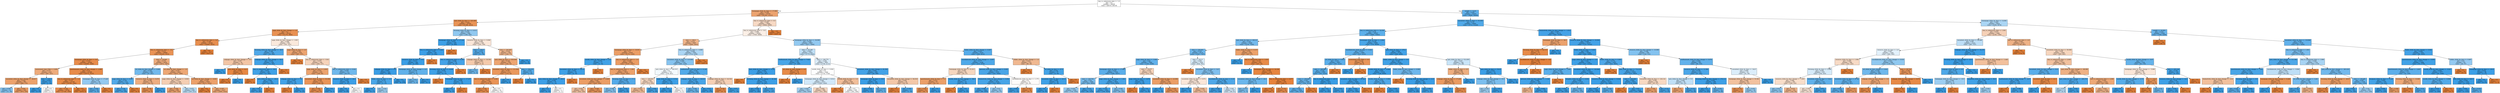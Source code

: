digraph Tree {
node [shape=box, style="filled", color="black"] ;
0 [label="due_vs_submission_date <= 1.0\ngini = 0.5\nsamples = 96638\nvalue = [48319, 48319]", fillcolor="#e5813900"] ;
1 [label="homepage_clicks_by_days <= 17.999\ngini = 0.339\nsamples = 52763\nvalue = [41350, 11413]", fillcolor="#e58139b9"] ;
0 -> 1 [labeldistance=2.5, labelangle=45, headlabel="True"] ;
2 [label="quiz_clicks_by_days <= 223.485\ngini = 0.216\nsamples = 35782\nvalue = [31368, 4414]", fillcolor="#e58139db"] ;
1 -> 2 ;
3 [label="page_clicks_by_days_change <= 1.0\ngini = 0.2\nsamples = 35134\nvalue = [31170, 3964]", fillcolor="#e58139df"] ;
2 -> 3 ;
4 [label="due_vs_submission_date <= 0.0\ngini = 0.185\nsamples = 34182\nvalue = [30649, 3533]", fillcolor="#e58139e2"] ;
3 -> 4 ;
5 [label="due_vs_submission_date <= -0.0\ngini = 0.214\nsamples = 28965\nvalue = [25432, 3533]", fillcolor="#e58139dc"] ;
4 -> 5 ;
6 [label="homepage_clicks_by_days <= 0.0\ngini = 0.152\nsamples = 22306\nvalue = [20460, 1846]", fillcolor="#e58139e8"] ;
5 -> 6 ;
7 [label="assessment_type_CMA <= 0.985\ngini = 0.377\nsamples = 918\nvalue = [687, 231]", fillcolor="#e58139a9"] ;
6 -> 7 ;
8 [label="oucontent_clicks_by_days_change <= -58.817\ngini = 0.324\nsamples = 861\nvalue = [686, 175]", fillcolor="#e58139be"] ;
7 -> 8 ;
9 [label="gini = 0.393\nsamples = 41\nvalue = [11, 30]", fillcolor="#399de5a1"] ;
8 -> 9 ;
10 [label="gini = 0.291\nsamples = 820\nvalue = [675, 145]", fillcolor="#e58139c8"] ;
8 -> 10 ;
11 [label="date <= 238.5\ngini = 0.034\nsamples = 57\nvalue = [1, 56]", fillcolor="#399de5fa"] ;
7 -> 11 ;
12 [label="gini = 0.0\nsamples = 55\nvalue = [0, 55]", fillcolor="#399de5ff"] ;
11 -> 12 ;
13 [label="gini = 0.5\nsamples = 2\nvalue = [1, 1]", fillcolor="#e5813900"] ;
11 -> 13 ;
14 [label="questionnaire_clicks_by_days_change <= 2.985\ngini = 0.14\nsamples = 21388\nvalue = [19773, 1615]", fillcolor="#e58139ea"] ;
6 -> 14 ;
15 [label="due_vs_submission_date <= -1.0\ngini = 0.137\nsamples = 21340\nvalue = [19758, 1582]", fillcolor="#e58139eb"] ;
14 -> 15 ;
16 [label="gini = 0.154\nsamples = 18764\nvalue = [17182, 1582]", fillcolor="#e58139e8"] ;
15 -> 16 ;
17 [label="gini = 0.0\nsamples = 2576\nvalue = [2576, 0]", fillcolor="#e58139ff"] ;
15 -> 17 ;
18 [label="homepage_clicks_by_days <= 17.229\ngini = 0.43\nsamples = 48\nvalue = [15, 33]", fillcolor="#399de58b"] ;
14 -> 18 ;
19 [label="gini = 0.229\nsamples = 38\nvalue = [5, 33]", fillcolor="#399de5d8"] ;
18 -> 19 ;
20 [label="gini = 0.0\nsamples = 10\nvalue = [10, 0]", fillcolor="#e58139ff"] ;
18 -> 20 ;
21 [label="date <= 24.945\ngini = 0.378\nsamples = 6659\nvalue = [4972, 1687]", fillcolor="#e58139a8"] ;
5 -> 21 ;
22 [label="url_clicks_by_days_change <= 3.008\ngini = 0.344\nsamples = 258\nvalue = [57, 201]", fillcolor="#399de5b7"] ;
21 -> 22 ;
23 [label="page_clicks_by_days <= 0.007\ngini = 0.193\nsamples = 212\nvalue = [23, 189]", fillcolor="#399de5e0"] ;
22 -> 23 ;
24 [label="gini = 0.136\nsamples = 204\nvalue = [15, 189]", fillcolor="#399de5eb"] ;
23 -> 24 ;
25 [label="gini = 0.0\nsamples = 8\nvalue = [8, 0]", fillcolor="#e58139ff"] ;
23 -> 25 ;
26 [label="resource_clicks_by_days <= 6.474\ngini = 0.386\nsamples = 46\nvalue = [34, 12]", fillcolor="#e58139a5"] ;
22 -> 26 ;
27 [label="gini = 0.188\nsamples = 38\nvalue = [34, 4]", fillcolor="#e58139e1"] ;
26 -> 27 ;
28 [label="gini = 0.0\nsamples = 8\nvalue = [0, 8]", fillcolor="#399de5ff"] ;
26 -> 28 ;
29 [label="url_clicks_by_days_change <= -1.0\ngini = 0.357\nsamples = 6401\nvalue = [4915, 1486]", fillcolor="#e58139b2"] ;
21 -> 29 ;
30 [label="page_clicks_by_days_change <= -0.003\ngini = 0.471\nsamples = 1198\nvalue = [744, 454]", fillcolor="#e5813963"] ;
29 -> 30 ;
31 [label="gini = 0.329\nsamples = 690\nvalue = [547, 143]", fillcolor="#e58139bc"] ;
30 -> 31 ;
32 [label="gini = 0.475\nsamples = 508\nvalue = [197, 311]", fillcolor="#399de55d"] ;
30 -> 32 ;
33 [label="url_clicks_by_days_change <= -0.001\ngini = 0.318\nsamples = 5203\nvalue = [4171, 1032]", fillcolor="#e58139c0"] ;
29 -> 33 ;
34 [label="gini = 0.0\nsamples = 766\nvalue = [766, 0]", fillcolor="#e58139ff"] ;
33 -> 34 ;
35 [label="gini = 0.357\nsamples = 4437\nvalue = [3405, 1032]", fillcolor="#e58139b2"] ;
33 -> 35 ;
36 [label="gini = 0.0\nsamples = 5217\nvalue = [5217, 0]", fillcolor="#e58139ff"] ;
4 -> 36 ;
37 [label="page_clicks_by_days_change <= 1.003\ngini = 0.496\nsamples = 952\nvalue = [521, 431]", fillcolor="#e581392c"] ;
3 -> 37 ;
38 [label="forumng_clicks_by_days_change <= -38.5\ngini = 0.186\nsamples = 328\nvalue = [34, 294]", fillcolor="#399de5e2"] ;
37 -> 38 ;
39 [label="subpage_clicks_by_days_change <= -5.0\ngini = 0.457\nsamples = 34\nvalue = [22, 12]", fillcolor="#e5813974"] ;
38 -> 39 ;
40 [label="gini = 0.0\nsamples = 11\nvalue = [0, 11]", fillcolor="#399de5ff"] ;
39 -> 40 ;
41 [label="quiz_clicks_by_days <= 41.5\ngini = 0.083\nsamples = 23\nvalue = [22, 1]", fillcolor="#e58139f3"] ;
39 -> 41 ;
42 [label="gini = 0.0\nsamples = 22\nvalue = [22, 0]", fillcolor="#e58139ff"] ;
41 -> 42 ;
43 [label="gini = 0.0\nsamples = 1\nvalue = [0, 1]", fillcolor="#399de5ff"] ;
41 -> 43 ;
44 [label="subpage_clicks_by_days_change <= 50.0\ngini = 0.078\nsamples = 294\nvalue = [12, 282]", fillcolor="#399de5f4"] ;
38 -> 44 ;
45 [label="due_vs_submission_date <= -35.5\ngini = 0.072\nsamples = 293\nvalue = [11, 282]", fillcolor="#399de5f5"] ;
44 -> 45 ;
46 [label="gini = 0.0\nsamples = 1\nvalue = [1, 0]", fillcolor="#e58139ff"] ;
45 -> 46 ;
47 [label="quiz_clicks_by_days <= 150.0\ngini = 0.066\nsamples = 292\nvalue = [10, 282]", fillcolor="#399de5f6"] ;
45 -> 47 ;
48 [label="gini = 0.06\nsamples = 291\nvalue = [9, 282]", fillcolor="#399de5f7"] ;
47 -> 48 ;
49 [label="gini = 0.0\nsamples = 1\nvalue = [1, 0]", fillcolor="#e58139ff"] ;
47 -> 49 ;
50 [label="gini = 0.0\nsamples = 1\nvalue = [1, 0]", fillcolor="#e58139ff"] ;
44 -> 50 ;
51 [label="page_clicks_by_days <= 2.0\ngini = 0.343\nsamples = 624\nvalue = [487, 137]", fillcolor="#e58139b7"] ;
37 -> 51 ;
52 [label="gini = 0.0\nsamples = 278\nvalue = [278, 0]", fillcolor="#e58139ff"] ;
51 -> 52 ;
53 [label="due_vs_submission_date <= -0.04\ngini = 0.478\nsamples = 346\nvalue = [209, 137]", fillcolor="#e5813958"] ;
51 -> 53 ;
54 [label="page_clicks_by_days <= 2.003\ngini = 0.335\nsamples = 235\nvalue = [185, 50]", fillcolor="#e58139ba"] ;
53 -> 54 ;
55 [label="subpage_clicks_by_days <= 3.5\ngini = 0.083\nsamples = 23\nvalue = [1, 22]", fillcolor="#399de5f3"] ;
54 -> 55 ;
56 [label="gini = 0.0\nsamples = 1\nvalue = [1, 0]", fillcolor="#e58139ff"] ;
55 -> 56 ;
57 [label="gini = 0.0\nsamples = 22\nvalue = [0, 22]", fillcolor="#399de5ff"] ;
55 -> 57 ;
58 [label="oucontent_clicks_by_days <= 91.058\ngini = 0.229\nsamples = 212\nvalue = [184, 28]", fillcolor="#e58139d8"] ;
54 -> 58 ;
59 [label="gini = 0.184\nsamples = 205\nvalue = [184, 21]", fillcolor="#e58139e2"] ;
58 -> 59 ;
60 [label="gini = 0.0\nsamples = 7\nvalue = [0, 7]", fillcolor="#399de5ff"] ;
58 -> 60 ;
61 [label="due_vs_submission_date <= 0.041\ngini = 0.339\nsamples = 111\nvalue = [24, 87]", fillcolor="#399de5b9"] ;
53 -> 61 ;
62 [label="resource_clicks_by_days <= 20.0\ngini = 0.022\nsamples = 88\nvalue = [1, 87]", fillcolor="#399de5fc"] ;
61 -> 62 ;
63 [label="gini = 0.0\nsamples = 86\nvalue = [0, 86]", fillcolor="#399de5ff"] ;
62 -> 63 ;
64 [label="gini = 0.5\nsamples = 2\nvalue = [1, 1]", fillcolor="#e5813900"] ;
62 -> 64 ;
65 [label="gini = 0.0\nsamples = 23\nvalue = [23, 0]", fillcolor="#e58139ff"] ;
61 -> 65 ;
66 [label="forumng_clicks_by_days <= 0.013\ngini = 0.424\nsamples = 648\nvalue = [198, 450]", fillcolor="#399de58f"] ;
2 -> 66 ;
67 [label="homepage_clicks_by_days <= 17.124\ngini = 0.033\nsamples = 299\nvalue = [5, 294]", fillcolor="#399de5fb"] ;
66 -> 67 ;
68 [label="due_vs_submission_date <= 0.441\ngini = 0.02\nsamples = 297\nvalue = [3, 294]", fillcolor="#399de5fc"] ;
67 -> 68 ;
69 [label="resource_clicks_by_days <= 8.5\ngini = 0.013\nsamples = 296\nvalue = [2, 294]", fillcolor="#399de5fd"] ;
68 -> 69 ;
70 [label="subpage_clicks_by_days <= 9.5\ngini = 0.007\nsamples = 290\nvalue = [1, 289]", fillcolor="#399de5fe"] ;
69 -> 70 ;
71 [label="folder_clicks_by_days <= 0.5\ngini = 0.133\nsamples = 14\nvalue = [1, 13]", fillcolor="#399de5eb"] ;
70 -> 71 ;
72 [label="gini = 0.0\nsamples = 11\nvalue = [0, 11]", fillcolor="#399de5ff"] ;
71 -> 72 ;
73 [label="gini = 0.444\nsamples = 3\nvalue = [1, 2]", fillcolor="#399de57f"] ;
71 -> 73 ;
74 [label="gini = 0.0\nsamples = 276\nvalue = [0, 276]", fillcolor="#399de5ff"] ;
70 -> 74 ;
75 [label="homepage_clicks_by_days_change <= 4.5\ngini = 0.278\nsamples = 6\nvalue = [1, 5]", fillcolor="#399de5cc"] ;
69 -> 75 ;
76 [label="gini = 0.32\nsamples = 5\nvalue = [1, 4]", fillcolor="#399de5bf"] ;
75 -> 76 ;
77 [label="gini = 0.0\nsamples = 1\nvalue = [0, 1]", fillcolor="#399de5ff"] ;
75 -> 77 ;
78 [label="gini = 0.0\nsamples = 1\nvalue = [1, 0]", fillcolor="#e58139ff"] ;
68 -> 78 ;
79 [label="gini = 0.0\nsamples = 2\nvalue = [2, 0]", fillcolor="#e58139ff"] ;
67 -> 79 ;
80 [label="resource_clicks_by_days <= 0.006\ngini = 0.494\nsamples = 349\nvalue = [193, 156]", fillcolor="#e5813931"] ;
66 -> 80 ;
81 [label="date <= 238.5\ngini = 0.215\nsamples = 90\nvalue = [11, 79]", fillcolor="#399de5db"] ;
80 -> 81 ;
82 [label="due_vs_submission_date <= 0.363\ngini = 0.096\nsamples = 79\nvalue = [4, 75]", fillcolor="#399de5f1"] ;
81 -> 82 ;
83 [label="forumng_clicks_by_days <= 0.638\ngini = 0.051\nsamples = 77\nvalue = [2, 75]", fillcolor="#399de5f8"] ;
82 -> 83 ;
84 [label="gini = 0.0\nsamples = 1\nvalue = [1, 0]", fillcolor="#e58139ff"] ;
83 -> 84 ;
85 [label="homepage_clicks_by_days <= 17.337\ngini = 0.026\nsamples = 76\nvalue = [1, 75]", fillcolor="#399de5fc"] ;
83 -> 85 ;
86 [label="gini = 0.0\nsamples = 75\nvalue = [0, 75]", fillcolor="#399de5ff"] ;
85 -> 86 ;
87 [label="gini = 0.0\nsamples = 1\nvalue = [1, 0]", fillcolor="#e58139ff"] ;
85 -> 87 ;
88 [label="gini = 0.0\nsamples = 2\nvalue = [2, 0]", fillcolor="#e58139ff"] ;
82 -> 88 ;
89 [label="subpage_clicks_by_days <= 18.354\ngini = 0.463\nsamples = 11\nvalue = [7, 4]", fillcolor="#e581396d"] ;
81 -> 89 ;
90 [label="gini = 0.32\nsamples = 5\nvalue = [1, 4]", fillcolor="#399de5bf"] ;
89 -> 90 ;
91 [label="gini = 0.0\nsamples = 6\nvalue = [6, 0]", fillcolor="#e58139ff"] ;
89 -> 91 ;
92 [label="date <= 240.993\ngini = 0.418\nsamples = 259\nvalue = [182, 77]", fillcolor="#e5813993"] ;
80 -> 92 ;
93 [label="quiz_clicks_by_days <= 533.638\ngini = 0.346\nsamples = 234\nvalue = [182, 52]", fillcolor="#e58139b6"] ;
92 -> 93 ;
94 [label="oucontent_clicks_by_days <= 111.938\ngini = 0.257\nsamples = 211\nvalue = [179, 32]", fillcolor="#e58139d1"] ;
93 -> 94 ;
95 [label="due_vs_submission_date <= -0.001\ngini = 0.221\nsamples = 205\nvalue = [179, 26]", fillcolor="#e58139da"] ;
94 -> 95 ;
96 [label="gini = 0.143\nsamples = 181\nvalue = [167, 14]", fillcolor="#e58139ea"] ;
95 -> 96 ;
97 [label="gini = 0.5\nsamples = 24\nvalue = [12, 12]", fillcolor="#e5813900"] ;
95 -> 97 ;
98 [label="gini = 0.0\nsamples = 6\nvalue = [0, 6]", fillcolor="#399de5ff"] ;
94 -> 98 ;
99 [label="date <= 194.279\ngini = 0.227\nsamples = 23\nvalue = [3, 20]", fillcolor="#399de5d9"] ;
93 -> 99 ;
100 [label="gini = 0.0\nsamples = 3\nvalue = [3, 0]", fillcolor="#e58139ff"] ;
99 -> 100 ;
101 [label="gini = 0.0\nsamples = 20\nvalue = [0, 20]", fillcolor="#399de5ff"] ;
99 -> 101 ;
102 [label="gini = 0.0\nsamples = 25\nvalue = [0, 25]", fillcolor="#399de5ff"] ;
92 -> 102 ;
103 [label="due_vs_submission_date <= 0.0\ngini = 0.485\nsamples = 16981\nvalue = [9982, 6999]", fillcolor="#e581394c"] ;
1 -> 103 ;
104 [label="due_vs_submission_date <= -0.0\ngini = 0.498\nsamples = 14954\nvalue = [7955, 6999]", fillcolor="#e581391f"] ;
103 -> 104 ;
105 [label="date <= 199.0\ngini = 0.412\nsamples = 8287\nvalue = [5884, 2403]", fillcolor="#e5813997"] ;
104 -> 105 ;
106 [label="homepage_clicks_by_days <= 18.001\ngini = 0.3\nsamples = 6335\nvalue = [5170, 1165]", fillcolor="#e58139c6"] ;
105 -> 106 ;
107 [label="ouwiki_clicks_by_days_change <= 4.5\ngini = 0.075\nsamples = 77\nvalue = [3, 74]", fillcolor="#399de5f5"] ;
106 -> 107 ;
108 [label="oucontent_clicks_by_days <= 221.5\ngini = 0.051\nsamples = 76\nvalue = [2, 74]", fillcolor="#399de5f8"] ;
107 -> 108 ;
109 [label="quiz_clicks_by_days_change <= 183.0\ngini = 0.026\nsamples = 75\nvalue = [1, 74]", fillcolor="#399de5fc"] ;
108 -> 109 ;
110 [label="gini = 0.0\nsamples = 73\nvalue = [0, 73]", fillcolor="#399de5ff"] ;
109 -> 110 ;
111 [label="gini = 0.5\nsamples = 2\nvalue = [1, 1]", fillcolor="#e5813900"] ;
109 -> 111 ;
112 [label="gini = 0.0\nsamples = 1\nvalue = [1, 0]", fillcolor="#e58139ff"] ;
108 -> 112 ;
113 [label="gini = 0.0\nsamples = 1\nvalue = [1, 0]", fillcolor="#e58139ff"] ;
107 -> 113 ;
114 [label="due_vs_submission_date <= -1.0\ngini = 0.288\nsamples = 6258\nvalue = [5167, 1091]", fillcolor="#e58139c9"] ;
106 -> 114 ;
115 [label="due_vs_submission_date <= -1.001\ngini = 0.322\nsamples = 5416\nvalue = [4325, 1091]", fillcolor="#e58139bf"] ;
114 -> 115 ;
116 [label="oucontent_clicks_by_days_change <= -8.965\ngini = 0.297\nsamples = 5261\nvalue = [4307, 954]", fillcolor="#e58139c7"] ;
115 -> 116 ;
117 [label="gini = 0.452\nsamples = 950\nvalue = [622, 328]", fillcolor="#e5813979"] ;
116 -> 117 ;
118 [label="gini = 0.248\nsamples = 4311\nvalue = [3685, 626]", fillcolor="#e58139d4"] ;
116 -> 118 ;
119 [label="forumng_clicks_by_days <= 17.5\ngini = 0.205\nsamples = 155\nvalue = [18, 137]", fillcolor="#399de5dd"] ;
115 -> 119 ;
120 [label="gini = 0.395\nsamples = 59\nvalue = [16, 43]", fillcolor="#399de5a0"] ;
119 -> 120 ;
121 [label="gini = 0.041\nsamples = 96\nvalue = [2, 94]", fillcolor="#399de5fa"] ;
119 -> 121 ;
122 [label="gini = 0.0\nsamples = 842\nvalue = [842, 0]", fillcolor="#e58139ff"] ;
114 -> 122 ;
123 [label="due_vs_submission_date <= -0.999\ngini = 0.464\nsamples = 1952\nvalue = [714, 1238]", fillcolor="#399de56c"] ;
105 -> 123 ;
124 [label="oucontent_clicks_by_days <= 115.908\ngini = 0.405\nsamples = 1723\nvalue = [485, 1238]", fillcolor="#399de59b"] ;
123 -> 124 ;
125 [label="quiz_clicks_by_days <= 562.933\ngini = 0.5\nsamples = 779\nvalue = [378, 401]", fillcolor="#399de50f"] ;
124 -> 125 ;
126 [label="date <= 240.934\ngini = 0.483\nsamples = 634\nvalue = [375, 259]", fillcolor="#e581394f"] ;
125 -> 126 ;
127 [label="gini = 0.432\nsamples = 542\nvalue = [371, 171]", fillcolor="#e5813989"] ;
126 -> 127 ;
128 [label="gini = 0.083\nsamples = 92\nvalue = [4, 88]", fillcolor="#399de5f3"] ;
126 -> 128 ;
129 [label="page_clicks_by_days <= 5.721\ngini = 0.041\nsamples = 145\nvalue = [3, 142]", fillcolor="#399de5fa"] ;
125 -> 129 ;
130 [label="gini = 0.0\nsamples = 139\nvalue = [0, 139]", fillcolor="#399de5ff"] ;
129 -> 130 ;
131 [label="gini = 0.5\nsamples = 6\nvalue = [3, 3]", fillcolor="#e5813900"] ;
129 -> 131 ;
132 [label="ouelluminate_clicks_by_days <= 0.126\ngini = 0.201\nsamples = 944\nvalue = [107, 837]", fillcolor="#399de5de"] ;
124 -> 132 ;
133 [label="subpage_clicks_by_days <= 36.815\ngini = 0.127\nsamples = 866\nvalue = [59, 807]", fillcolor="#399de5ec"] ;
132 -> 133 ;
134 [label="gini = 0.309\nsamples = 283\nvalue = [54, 229]", fillcolor="#399de5c3"] ;
133 -> 134 ;
135 [label="gini = 0.017\nsamples = 583\nvalue = [5, 578]", fillcolor="#399de5fd"] ;
133 -> 135 ;
136 [label="subpage_clicks_by_days <= 42.334\ngini = 0.473\nsamples = 78\nvalue = [48, 30]", fillcolor="#e5813960"] ;
132 -> 136 ;
137 [label="gini = 0.145\nsamples = 51\nvalue = [47, 4]", fillcolor="#e58139e9"] ;
136 -> 137 ;
138 [label="gini = 0.071\nsamples = 27\nvalue = [1, 26]", fillcolor="#399de5f5"] ;
136 -> 138 ;
139 [label="gini = 0.0\nsamples = 229\nvalue = [229, 0]", fillcolor="#e58139ff"] ;
123 -> 139 ;
140 [label="homepage_clicks_by_days <= 36.999\ngini = 0.428\nsamples = 6667\nvalue = [2071, 4596]", fillcolor="#399de58c"] ;
104 -> 140 ;
141 [label="date <= 24.189\ngini = 0.483\nsamples = 4357\nvalue = [1775, 2582]", fillcolor="#399de550"] ;
140 -> 141 ;
142 [label="ouelluminate_clicks_by_days_change <= 7.023\ngini = 0.136\nsamples = 506\nvalue = [37, 469]", fillcolor="#399de5eb"] ;
141 -> 142 ;
143 [label="quiz_clicks_by_days_change <= -0.24\ngini = 0.045\nsamples = 478\nvalue = [11, 467]", fillcolor="#399de5f9"] ;
142 -> 143 ;
144 [label="gini = 0.0\nsamples = 2\nvalue = [2, 0]", fillcolor="#e58139ff"] ;
143 -> 144 ;
145 [label="forumng_clicks_by_days_change <= 45.384\ngini = 0.037\nsamples = 476\nvalue = [9, 467]", fillcolor="#399de5fa"] ;
143 -> 145 ;
146 [label="gini = 0.006\nsamples = 361\nvalue = [1, 360]", fillcolor="#399de5fe"] ;
145 -> 146 ;
147 [label="gini = 0.129\nsamples = 115\nvalue = [8, 107]", fillcolor="#399de5ec"] ;
145 -> 147 ;
148 [label="url_clicks_by_days_change <= 4.5\ngini = 0.133\nsamples = 28\nvalue = [26, 2]", fillcolor="#e58139eb"] ;
142 -> 148 ;
149 [label="gini = 0.0\nsamples = 26\nvalue = [26, 0]", fillcolor="#e58139ff"] ;
148 -> 149 ;
150 [label="gini = 0.0\nsamples = 2\nvalue = [0, 2]", fillcolor="#399de5ff"] ;
148 -> 150 ;
151 [label="date <= 198.775\ngini = 0.495\nsamples = 3851\nvalue = [1738, 2113]", fillcolor="#399de52d"] ;
141 -> 151 ;
152 [label="ouwiki_clicks_by_days <= 0.004\ngini = 0.5\nsamples = 3442\nvalue = [1718, 1724]", fillcolor="#399de501"] ;
151 -> 152 ;
153 [label="homepage_clicks_by_days_change <= 8.012\ngini = 0.492\nsamples = 2513\nvalue = [1093, 1420]", fillcolor="#399de53b"] ;
152 -> 153 ;
154 [label="gini = 0.454\nsamples = 1617\nvalue = [562, 1055]", fillcolor="#399de577"] ;
153 -> 154 ;
155 [label="gini = 0.483\nsamples = 896\nvalue = [531, 365]", fillcolor="#e5813950"] ;
153 -> 155 ;
156 [label="ouwiki_clicks_by_days <= 1.0\ngini = 0.44\nsamples = 929\nvalue = [625, 304]", fillcolor="#e5813983"] ;
152 -> 156 ;
157 [label="gini = 0.0\nsamples = 324\nvalue = [324, 0]", fillcolor="#e58139ff"] ;
156 -> 157 ;
158 [label="gini = 0.5\nsamples = 605\nvalue = [301, 304]", fillcolor="#399de503"] ;
156 -> 158 ;
159 [label="oucontent_clicks_by_days_change <= 91.593\ngini = 0.093\nsamples = 409\nvalue = [20, 389]", fillcolor="#399de5f2"] ;
151 -> 159 ;
160 [label="homepage_clicks_by_days <= 35.5\ngini = 0.01\nsamples = 381\nvalue = [2, 379]", fillcolor="#399de5fe"] ;
159 -> 160 ;
161 [label="gini = 0.005\nsamples = 375\nvalue = [1, 374]", fillcolor="#399de5fe"] ;
160 -> 161 ;
162 [label="gini = 0.278\nsamples = 6\nvalue = [1, 5]", fillcolor="#399de5cc"] ;
160 -> 162 ;
163 [label="oucontent_clicks_by_days_change <= 94.918\ngini = 0.459\nsamples = 28\nvalue = [18, 10]", fillcolor="#e5813971"] ;
159 -> 163 ;
164 [label="gini = 0.0\nsamples = 17\nvalue = [17, 0]", fillcolor="#e58139ff"] ;
163 -> 164 ;
165 [label="gini = 0.165\nsamples = 11\nvalue = [1, 10]", fillcolor="#399de5e6"] ;
163 -> 165 ;
166 [label="folder_clicks_by_days_change <= 0.007\ngini = 0.223\nsamples = 2310\nvalue = [296, 2014]", fillcolor="#399de5da"] ;
140 -> 166 ;
167 [label="oucollaborate_clicks_by_days_change <= -3.007\ngini = 0.177\nsamples = 2195\nvalue = [216, 1979]", fillcolor="#399de5e3"] ;
166 -> 167 ;
168 [label="homepage_clicks_by_days <= 51.613\ngini = 0.481\nsamples = 92\nvalue = [55, 37]", fillcolor="#e5813953"] ;
167 -> 168 ;
169 [label="questionnaire_clicks_by_days <= 1.5\ngini = 0.313\nsamples = 67\nvalue = [54, 13]", fillcolor="#e58139c2"] ;
168 -> 169 ;
170 [label="gini = 0.203\nsamples = 61\nvalue = [54, 7]", fillcolor="#e58139de"] ;
169 -> 170 ;
171 [label="gini = 0.0\nsamples = 6\nvalue = [0, 6]", fillcolor="#399de5ff"] ;
169 -> 171 ;
172 [label="ouwiki_clicks_by_days_change <= -99.5\ngini = 0.077\nsamples = 25\nvalue = [1, 24]", fillcolor="#399de5f4"] ;
168 -> 172 ;
173 [label="gini = 0.0\nsamples = 1\nvalue = [1, 0]", fillcolor="#e58139ff"] ;
172 -> 173 ;
174 [label="gini = 0.0\nsamples = 24\nvalue = [0, 24]", fillcolor="#399de5ff"] ;
172 -> 174 ;
175 [label="glossary_clicks_by_days_change <= 0.003\ngini = 0.141\nsamples = 2103\nvalue = [161, 1942]", fillcolor="#399de5ea"] ;
167 -> 175 ;
176 [label="htmlactivity_clicks_by_days_change <= 0.052\ngini = 0.115\nsamples = 2032\nvalue = [125, 1907]", fillcolor="#399de5ee"] ;
175 -> 176 ;
177 [label="gini = 0.096\nsamples = 1949\nvalue = [99, 1850]", fillcolor="#399de5f1"] ;
176 -> 177 ;
178 [label="gini = 0.43\nsamples = 83\nvalue = [26, 57]", fillcolor="#399de58b"] ;
176 -> 178 ;
179 [label="oucollaborate_clicks_by_days <= 1.175\ngini = 0.5\nsamples = 71\nvalue = [36, 35]", fillcolor="#e5813907"] ;
175 -> 179 ;
180 [label="gini = 0.059\nsamples = 33\nvalue = [1, 32]", fillcolor="#399de5f7"] ;
179 -> 180 ;
181 [label="gini = 0.145\nsamples = 38\nvalue = [35, 3]", fillcolor="#e58139e9"] ;
179 -> 181 ;
182 [label="folder_clicks_by_days_change <= 1.0\ngini = 0.423\nsamples = 115\nvalue = [80, 35]", fillcolor="#e581398f"] ;
166 -> 182 ;
183 [label="gini = 0.0\nsamples = 78\nvalue = [78, 0]", fillcolor="#e58139ff"] ;
182 -> 183 ;
184 [label="url_clicks_by_days <= 27.5\ngini = 0.102\nsamples = 37\nvalue = [2, 35]", fillcolor="#399de5f0"] ;
182 -> 184 ;
185 [label="oucontent_clicks_by_days <= 413.5\ngini = 0.054\nsamples = 36\nvalue = [1, 35]", fillcolor="#399de5f8"] ;
184 -> 185 ;
186 [label="gini = 0.0\nsamples = 35\nvalue = [0, 35]", fillcolor="#399de5ff"] ;
185 -> 186 ;
187 [label="gini = 0.0\nsamples = 1\nvalue = [1, 0]", fillcolor="#e58139ff"] ;
185 -> 187 ;
188 [label="gini = 0.0\nsamples = 1\nvalue = [1, 0]", fillcolor="#e58139ff"] ;
184 -> 188 ;
189 [label="gini = 0.0\nsamples = 2027\nvalue = [2027, 0]", fillcolor="#e58139ff"] ;
103 -> 189 ;
190 [label="weight <= 12.51\ngini = 0.267\nsamples = 43875\nvalue = [6969, 36906]", fillcolor="#399de5cf"] ;
0 -> 190 [labeldistance=2.5, labelangle=-45, headlabel="False"] ;
191 [label="oucontent_clicks_by_days <= 91.955\ngini = 0.19\nsamples = 34941\nvalue = [3713, 31228]", fillcolor="#399de5e1"] ;
190 -> 191 ;
192 [label="due_vs_submission_date <= 32.936\ngini = 0.26\nsamples = 18767\nvalue = [2885, 15882]", fillcolor="#399de5d1"] ;
191 -> 192 ;
193 [label="quiz_clicks_by_days <= 693.01\ngini = 0.353\nsamples = 9398\nvalue = [2154, 7244]", fillcolor="#399de5b3"] ;
192 -> 193 ;
194 [label="date <= 236.003\ngini = 0.333\nsamples = 9114\nvalue = [1927, 7187]", fillcolor="#399de5bb"] ;
193 -> 194 ;
195 [label="page_clicks_by_days <= 3.006\ngini = 0.28\nsamples = 7689\nvalue = [1293, 6396]", fillcolor="#399de5cb"] ;
194 -> 195 ;
196 [label="homepage_clicks_by_days <= 17.982\ngini = 0.251\nsamples = 7338\nvalue = [1081, 6257]", fillcolor="#399de5d3"] ;
195 -> 196 ;
197 [label="date <= 226.704\ngini = 0.36\nsamples = 3404\nvalue = [802, 2602]", fillcolor="#399de5b0"] ;
196 -> 197 ;
198 [label="gini = 0.435\nsamples = 2300\nvalue = [736, 1564]", fillcolor="#399de587"] ;
197 -> 198 ;
199 [label="gini = 0.112\nsamples = 1104\nvalue = [66, 1038]", fillcolor="#399de5ef"] ;
197 -> 199 ;
200 [label="page_clicks_by_days_change <= 1.001\ngini = 0.132\nsamples = 3934\nvalue = [279, 3655]", fillcolor="#399de5ec"] ;
196 -> 200 ;
201 [label="gini = 0.104\nsamples = 3624\nvalue = [199, 3425]", fillcolor="#399de5f0"] ;
200 -> 201 ;
202 [label="gini = 0.383\nsamples = 310\nvalue = [80, 230]", fillcolor="#399de5a6"] ;
200 -> 202 ;
203 [label="date <= 19.077\ngini = 0.478\nsamples = 351\nvalue = [212, 139]", fillcolor="#e5813958"] ;
195 -> 203 ;
204 [label="page_clicks_by_days <= 3.676\ngini = 0.043\nsamples = 92\nvalue = [2, 90]", fillcolor="#399de5f9"] ;
203 -> 204 ;
205 [label="gini = 0.0\nsamples = 2\nvalue = [2, 0]", fillcolor="#e58139ff"] ;
204 -> 205 ;
206 [label="gini = 0.0\nsamples = 90\nvalue = [0, 90]", fillcolor="#399de5ff"] ;
204 -> 206 ;
207 [label="oucontent_clicks_by_days <= 23.958\ngini = 0.307\nsamples = 259\nvalue = [210, 49]", fillcolor="#e58139c4"] ;
203 -> 207 ;
208 [label="gini = 0.0\nsamples = 16\nvalue = [0, 16]", fillcolor="#399de5ff"] ;
207 -> 208 ;
209 [label="gini = 0.235\nsamples = 243\nvalue = [210, 33]", fillcolor="#e58139d7"] ;
207 -> 209 ;
210 [label="date <= 241.0\ngini = 0.494\nsamples = 1425\nvalue = [634, 791]", fillcolor="#399de533"] ;
194 -> 210 ;
211 [label="gini = 0.0\nsamples = 356\nvalue = [356, 0]", fillcolor="#e58139ff"] ;
210 -> 211 ;
212 [label="oucontent_clicks_by_days <= 14.5\ngini = 0.385\nsamples = 1069\nvalue = [278, 791]", fillcolor="#399de5a5"] ;
210 -> 212 ;
213 [label="oucontent_clicks_by_days <= 0.072\ngini = 0.494\nsamples = 389\nvalue = [215, 174]", fillcolor="#e5813931"] ;
212 -> 213 ;
214 [label="gini = 0.027\nsamples = 74\nvalue = [1, 73]", fillcolor="#399de5fc"] ;
213 -> 214 ;
215 [label="gini = 0.436\nsamples = 315\nvalue = [214, 101]", fillcolor="#e5813987"] ;
213 -> 215 ;
216 [label="oucollaborate_clicks_by_days <= 0.19\ngini = 0.168\nsamples = 680\nvalue = [63, 617]", fillcolor="#399de5e5"] ;
212 -> 216 ;
217 [label="gini = 0.058\nsamples = 573\nvalue = [17, 556]", fillcolor="#399de5f7"] ;
216 -> 217 ;
218 [label="gini = 0.49\nsamples = 107\nvalue = [46, 61]", fillcolor="#399de53f"] ;
216 -> 218 ;
219 [label="folder_clicks_by_days <= 0.315\ngini = 0.321\nsamples = 284\nvalue = [227, 57]", fillcolor="#e58139bf"] ;
193 -> 219 ;
220 [label="gini = 0.0\nsamples = 41\nvalue = [0, 41]", fillcolor="#399de5ff"] ;
219 -> 220 ;
221 [label="due_vs_submission_date <= 1.019\ngini = 0.123\nsamples = 243\nvalue = [227, 16]", fillcolor="#e58139ed"] ;
219 -> 221 ;
222 [label="gini = 0.0\nsamples = 9\nvalue = [0, 9]", fillcolor="#399de5ff"] ;
221 -> 222 ;
223 [label="homepage_clicks_by_days <= 14.106\ngini = 0.058\nsamples = 234\nvalue = [227, 7]", fillcolor="#e58139f7"] ;
221 -> 223 ;
224 [label="oucontent_clicks_by_days_change <= 29.0\ngini = 0.32\nsamples = 5\nvalue = [1, 4]", fillcolor="#399de5bf"] ;
223 -> 224 ;
225 [label="gini = 0.375\nsamples = 4\nvalue = [1, 3]", fillcolor="#399de5aa"] ;
224 -> 225 ;
226 [label="gini = 0.0\nsamples = 1\nvalue = [0, 1]", fillcolor="#399de5ff"] ;
224 -> 226 ;
227 [label="due_vs_submission_date <= 8.977\ngini = 0.026\nsamples = 229\nvalue = [226, 3]", fillcolor="#e58139fc"] ;
223 -> 227 ;
228 [label="gini = 0.01\nsamples = 205\nvalue = [204, 1]", fillcolor="#e58139fe"] ;
227 -> 228 ;
229 [label="gini = 0.153\nsamples = 24\nvalue = [22, 2]", fillcolor="#e58139e8"] ;
227 -> 229 ;
230 [label="homepage_clicks_by_days <= 2.964\ngini = 0.144\nsamples = 9369\nvalue = [731, 8638]", fillcolor="#399de5e9"] ;
192 -> 230 ;
231 [label="oucollaborate_clicks_by_days <= 0.001\ngini = 0.272\nsamples = 2665\nvalue = [433, 2232]", fillcolor="#399de5ce"] ;
230 -> 231 ;
232 [label="url_clicks_by_days <= 0.001\ngini = 0.251\nsamples = 2607\nvalue = [383, 2224]", fillcolor="#399de5d3"] ;
231 -> 232 ;
233 [label="date <= 240.989\ngini = 0.238\nsamples = 2581\nvalue = [357, 2224]", fillcolor="#399de5d6"] ;
232 -> 233 ;
234 [label="date <= 236.045\ngini = 0.297\nsamples = 1966\nvalue = [356, 1610]", fillcolor="#399de5c7"] ;
233 -> 234 ;
235 [label="gini = 0.261\nsamples = 1904\nvalue = [294, 1610]", fillcolor="#399de5d0"] ;
234 -> 235 ;
236 [label="gini = 0.0\nsamples = 62\nvalue = [62, 0]", fillcolor="#e58139ff"] ;
234 -> 236 ;
237 [label="due_vs_submission_date <= 237.5\ngini = 0.003\nsamples = 615\nvalue = [1, 614]", fillcolor="#399de5ff"] ;
233 -> 237 ;
238 [label="gini = 0.0\nsamples = 552\nvalue = [0, 552]", fillcolor="#399de5ff"] ;
237 -> 238 ;
239 [label="gini = 0.031\nsamples = 63\nvalue = [1, 62]", fillcolor="#399de5fb"] ;
237 -> 239 ;
240 [label="gini = 0.0\nsamples = 26\nvalue = [26, 0]", fillcolor="#e58139ff"] ;
232 -> 240 ;
241 [label="assessment_type_TMA <= 0.5\ngini = 0.238\nsamples = 58\nvalue = [50, 8]", fillcolor="#e58139d6"] ;
231 -> 241 ;
242 [label="gini = 0.0\nsamples = 8\nvalue = [0, 8]", fillcolor="#399de5ff"] ;
241 -> 242 ;
243 [label="gini = 0.0\nsamples = 50\nvalue = [50, 0]", fillcolor="#e58139ff"] ;
241 -> 243 ;
244 [label="quiz_clicks_by_days <= 476.1\ngini = 0.085\nsamples = 6704\nvalue = [298, 6406]", fillcolor="#399de5f3"] ;
230 -> 244 ;
245 [label="folder_clicks_by_days_change <= 0.0\ngini = 0.067\nsamples = 6535\nvalue = [227, 6308]", fillcolor="#399de5f6"] ;
244 -> 245 ;
246 [label="ouwiki_clicks_by_days <= 0.044\ngini = 0.047\nsamples = 6156\nvalue = [148, 6008]", fillcolor="#399de5f9"] ;
245 -> 246 ;
247 [label="oucontent_clicks_by_days <= 91.043\ngini = 0.035\nsamples = 5690\nvalue = [100, 5590]", fillcolor="#399de5fa"] ;
246 -> 247 ;
248 [label="gini = 0.034\nsamples = 5687\nvalue = [97, 5590]", fillcolor="#399de5fb"] ;
247 -> 248 ;
249 [label="gini = 0.0\nsamples = 3\nvalue = [3, 0]", fillcolor="#e58139ff"] ;
247 -> 249 ;
250 [label="ouwiki_clicks_by_days <= 0.996\ngini = 0.185\nsamples = 466\nvalue = [48, 418]", fillcolor="#399de5e2"] ;
246 -> 250 ;
251 [label="gini = 0.0\nsamples = 47\nvalue = [47, 0]", fillcolor="#e58139ff"] ;
250 -> 251 ;
252 [label="gini = 0.005\nsamples = 419\nvalue = [1, 418]", fillcolor="#399de5fe"] ;
250 -> 252 ;
253 [label="folder_clicks_by_days_change <= 0.999\ngini = 0.33\nsamples = 379\nvalue = [79, 300]", fillcolor="#399de5bc"] ;
245 -> 253 ;
254 [label="gini = 0.0\nsamples = 78\nvalue = [78, 0]", fillcolor="#e58139ff"] ;
253 -> 254 ;
255 [label="forumng_clicks_by_days_change <= 13.5\ngini = 0.007\nsamples = 301\nvalue = [1, 300]", fillcolor="#399de5fe"] ;
253 -> 255 ;
256 [label="gini = 0.0\nsamples = 269\nvalue = [0, 269]", fillcolor="#399de5ff"] ;
255 -> 256 ;
257 [label="gini = 0.061\nsamples = 32\nvalue = [1, 31]", fillcolor="#399de5f7"] ;
255 -> 257 ;
258 [label="quiz_clicks_by_days <= 512.855\ngini = 0.487\nsamples = 169\nvalue = [71, 98]", fillcolor="#399de546"] ;
244 -> 258 ;
259 [label="folder_clicks_by_days <= 0.5\ngini = 0.388\nsamples = 95\nvalue = [70, 25]", fillcolor="#e58139a4"] ;
258 -> 259 ;
260 [label="subpage_clicks_by_days <= 17.236\ngini = 0.278\nsamples = 84\nvalue = [70, 14]", fillcolor="#e58139cc"] ;
259 -> 260 ;
261 [label="gini = 0.0\nsamples = 7\nvalue = [0, 7]", fillcolor="#399de5ff"] ;
260 -> 261 ;
262 [label="gini = 0.165\nsamples = 77\nvalue = [70, 7]", fillcolor="#e58139e6"] ;
260 -> 262 ;
263 [label="gini = 0.0\nsamples = 11\nvalue = [0, 11]", fillcolor="#399de5ff"] ;
259 -> 263 ;
264 [label="quiz_clicks_by_days <= 516.5\ngini = 0.027\nsamples = 74\nvalue = [1, 73]", fillcolor="#399de5fc"] ;
258 -> 264 ;
265 [label="subpage_clicks_by_days_change <= 15.5\ngini = 0.375\nsamples = 4\nvalue = [1, 3]", fillcolor="#399de5aa"] ;
264 -> 265 ;
266 [label="gini = 0.444\nsamples = 3\nvalue = [1, 2]", fillcolor="#399de57f"] ;
265 -> 266 ;
267 [label="gini = 0.0\nsamples = 1\nvalue = [0, 1]", fillcolor="#399de5ff"] ;
265 -> 267 ;
268 [label="gini = 0.0\nsamples = 70\nvalue = [0, 70]", fillcolor="#399de5ff"] ;
264 -> 268 ;
269 [label="htmlactivity_clicks_by_days_change <= -1.012\ngini = 0.097\nsamples = 16174\nvalue = [828, 15346]", fillcolor="#399de5f1"] ;
191 -> 269 ;
270 [label="homepage_clicks_by_days <= 36.0\ngini = 0.331\nsamples = 67\nvalue = [53, 14]", fillcolor="#e58139bc"] ;
269 -> 270 ;
271 [label="forumng_clicks_by_days <= 22.113\ngini = 0.131\nsamples = 57\nvalue = [53, 4]", fillcolor="#e58139ec"] ;
270 -> 271 ;
272 [label="gini = 0.0\nsamples = 3\nvalue = [0, 3]", fillcolor="#399de5ff"] ;
271 -> 272 ;
273 [label="oucollaborate_clicks_by_days_change <= -4.0\ngini = 0.036\nsamples = 54\nvalue = [53, 1]", fillcolor="#e58139fa"] ;
271 -> 273 ;
274 [label="gini = 0.0\nsamples = 1\nvalue = [0, 1]", fillcolor="#399de5ff"] ;
273 -> 274 ;
275 [label="gini = 0.0\nsamples = 53\nvalue = [53, 0]", fillcolor="#e58139ff"] ;
273 -> 275 ;
276 [label="gini = 0.0\nsamples = 10\nvalue = [0, 10]", fillcolor="#399de5ff"] ;
270 -> 276 ;
277 [label="resource_clicks_by_days_change <= 10.004\ngini = 0.092\nsamples = 16107\nvalue = [775, 15332]", fillcolor="#399de5f2"] ;
269 -> 277 ;
278 [label="folder_clicks_by_days <= 0.001\ngini = 0.08\nsamples = 15648\nvalue = [649, 14999]", fillcolor="#399de5f4"] ;
277 -> 278 ;
279 [label="page_clicks_by_days_change <= -1.0\ngini = 0.04\nsamples = 11261\nvalue = [227, 11034]", fillcolor="#399de5fa"] ;
278 -> 279 ;
280 [label="page_clicks_by_days_change <= -1.997\ngini = 0.245\nsamples = 406\nvalue = [58, 348]", fillcolor="#399de5d4"] ;
279 -> 280 ;
281 [label="glossary_clicks_by_days_change <= -1.144\ngini = 0.089\nsamples = 365\nvalue = [17, 348]", fillcolor="#399de5f3"] ;
280 -> 281 ;
282 [label="gini = 0.42\nsamples = 10\nvalue = [7, 3]", fillcolor="#e5813992"] ;
281 -> 282 ;
283 [label="gini = 0.055\nsamples = 355\nvalue = [10, 345]", fillcolor="#399de5f8"] ;
281 -> 283 ;
284 [label="gini = 0.0\nsamples = 41\nvalue = [41, 0]", fillcolor="#e58139ff"] ;
280 -> 284 ;
285 [label="oucontent_clicks_by_days <= 122.664\ngini = 0.031\nsamples = 10855\nvalue = [169, 10686]", fillcolor="#399de5fb"] ;
279 -> 285 ;
286 [label="dataplus_clicks_by_days <= 0.054\ngini = 0.082\nsamples = 2718\nvalue = [117, 2601]", fillcolor="#399de5f4"] ;
285 -> 286 ;
287 [label="gini = 0.052\nsamples = 2449\nvalue = [66, 2383]", fillcolor="#399de5f8"] ;
286 -> 287 ;
288 [label="gini = 0.307\nsamples = 269\nvalue = [51, 218]", fillcolor="#399de5c3"] ;
286 -> 288 ;
289 [label="resource_clicks_by_days_change <= 9.044\ngini = 0.013\nsamples = 8137\nvalue = [52, 8085]", fillcolor="#399de5fd"] ;
285 -> 289 ;
290 [label="gini = 0.011\nsamples = 8083\nvalue = [45, 8038]", fillcolor="#399de5fe"] ;
289 -> 290 ;
291 [label="gini = 0.226\nsamples = 54\nvalue = [7, 47]", fillcolor="#399de5d9"] ;
289 -> 291 ;
292 [label="folder_clicks_by_days <= 0.991\ngini = 0.174\nsamples = 4387\nvalue = [422, 3965]", fillcolor="#399de5e4"] ;
278 -> 292 ;
293 [label="gini = 0.0\nsamples = 149\nvalue = [149, 0]", fillcolor="#e58139ff"] ;
292 -> 293 ;
294 [label="quiz_clicks_by_days <= 712.216\ngini = 0.121\nsamples = 4238\nvalue = [273, 3965]", fillcolor="#399de5ed"] ;
292 -> 294 ;
295 [label="date <= 226.948\ngini = 0.083\nsamples = 4074\nvalue = [176, 3898]", fillcolor="#399de5f3"] ;
294 -> 295 ;
296 [label="gini = 0.0\nsamples = 29\nvalue = [29, 0]", fillcolor="#e58139ff"] ;
295 -> 296 ;
297 [label="gini = 0.07\nsamples = 4045\nvalue = [147, 3898]", fillcolor="#399de5f5"] ;
295 -> 297 ;
298 [label="oucontent_clicks_by_days <= 232.141\ngini = 0.483\nsamples = 164\nvalue = [97, 67]", fillcolor="#e581394f"] ;
294 -> 298 ;
299 [label="gini = 0.324\nsamples = 118\nvalue = [94, 24]", fillcolor="#e58139be"] ;
298 -> 299 ;
300 [label="gini = 0.122\nsamples = 46\nvalue = [3, 43]", fillcolor="#399de5ed"] ;
298 -> 300 ;
301 [label="resource_clicks_by_days_change <= 10.999\ngini = 0.398\nsamples = 459\nvalue = [126, 333]", fillcolor="#399de59f"] ;
277 -> 301 ;
302 [label="gini = 0.0\nsamples = 58\nvalue = [58, 0]", fillcolor="#e58139ff"] ;
301 -> 302 ;
303 [label="ouelluminate_clicks_by_days_change <= 0.074\ngini = 0.282\nsamples = 401\nvalue = [68, 333]", fillcolor="#399de5cb"] ;
301 -> 303 ;
304 [label="resource_clicks_by_days <= 11.569\ngini = 0.159\nsamples = 310\nvalue = [27, 283]", fillcolor="#399de5e7"] ;
303 -> 304 ;
305 [label="quiz_clicks_by_days_change <= 5.5\ngini = 0.482\nsamples = 52\nvalue = [21, 31]", fillcolor="#399de552"] ;
304 -> 305 ;
306 [label="gini = 0.33\nsamples = 24\nvalue = [19, 5]", fillcolor="#e58139bc"] ;
305 -> 306 ;
307 [label="gini = 0.133\nsamples = 28\nvalue = [2, 26]", fillcolor="#399de5eb"] ;
305 -> 307 ;
308 [label="forumng_clicks_by_days_change <= 170.113\ngini = 0.045\nsamples = 258\nvalue = [6, 252]", fillcolor="#399de5f9"] ;
304 -> 308 ;
309 [label="gini = 0.0\nsamples = 224\nvalue = [0, 224]", fillcolor="#399de5ff"] ;
308 -> 309 ;
310 [label="gini = 0.291\nsamples = 34\nvalue = [6, 28]", fillcolor="#399de5c8"] ;
308 -> 310 ;
311 [label="oucontent_clicks_by_days <= 144.5\ngini = 0.495\nsamples = 91\nvalue = [41, 50]", fillcolor="#399de52e"] ;
303 -> 311 ;
312 [label="homepage_clicks_by_days_change <= 51.901\ngini = 0.448\nsamples = 62\nvalue = [41, 21]", fillcolor="#e581397c"] ;
311 -> 312 ;
313 [label="gini = 0.193\nsamples = 37\nvalue = [33, 4]", fillcolor="#e58139e0"] ;
312 -> 313 ;
314 [label="gini = 0.435\nsamples = 25\nvalue = [8, 17]", fillcolor="#399de587"] ;
312 -> 314 ;
315 [label="gini = 0.0\nsamples = 29\nvalue = [0, 29]", fillcolor="#399de5ff"] ;
311 -> 315 ;
316 [label="homepage_clicks_by_days <= 14.981\ngini = 0.463\nsamples = 8934\nvalue = [3256, 5678]", fillcolor="#399de56d"] ;
190 -> 316 ;
317 [label="due_vs_submission_date <= 1.001\ngini = 0.475\nsamples = 3586\nvalue = [2196, 1390]", fillcolor="#e581395e"] ;
316 -> 317 ;
318 [label="oucontent_clicks_by_days <= 68.989\ngini = 0.48\nsamples = 1214\nvalue = [487, 727]", fillcolor="#399de554"] ;
317 -> 318 ;
319 [label="resource_clicks_by_days <= 2.0\ngini = 0.497\nsamples = 1044\nvalue = [482, 562]", fillcolor="#399de524"] ;
318 -> 319 ;
320 [label="resource_clicks_by_days <= 1.006\ngini = 0.485\nsamples = 586\nvalue = [343, 243]", fillcolor="#e581394a"] ;
319 -> 320 ;
321 [label="forumng_clicks_by_days <= 2.998\ngini = 0.493\nsamples = 435\nvalue = [192, 243]", fillcolor="#399de536"] ;
320 -> 321 ;
322 [label="resource_clicks_by_days_change <= -1.993\ngini = 0.488\nsamples = 292\nvalue = [169, 123]", fillcolor="#e5813945"] ;
321 -> 322 ;
323 [label="gini = 0.417\nsamples = 91\nvalue = [27, 64]", fillcolor="#399de593"] ;
322 -> 323 ;
324 [label="gini = 0.415\nsamples = 201\nvalue = [142, 59]", fillcolor="#e5813995"] ;
322 -> 324 ;
325 [label="oucontent_clicks_by_days <= 5.621\ngini = 0.27\nsamples = 143\nvalue = [23, 120]", fillcolor="#399de5ce"] ;
321 -> 325 ;
326 [label="gini = 0.493\nsamples = 34\nvalue = [19, 15]", fillcolor="#e5813936"] ;
325 -> 326 ;
327 [label="gini = 0.071\nsamples = 109\nvalue = [4, 105]", fillcolor="#399de5f5"] ;
325 -> 327 ;
328 [label="gini = 0.0\nsamples = 151\nvalue = [151, 0]", fillcolor="#e58139ff"] ;
320 -> 328 ;
329 [label="oucollaborate_clicks_by_days_change <= 0.018\ngini = 0.423\nsamples = 458\nvalue = [139, 319]", fillcolor="#399de590"] ;
319 -> 329 ;
330 [label="url_clicks_by_days_change <= 3.043\ngini = 0.338\nsamples = 394\nvalue = [85, 309]", fillcolor="#399de5b9"] ;
329 -> 330 ;
331 [label="oucontent_clicks_by_days <= 67.44\ngini = 0.274\nsamples = 360\nvalue = [59, 301]", fillcolor="#399de5cd"] ;
330 -> 331 ;
332 [label="gini = 0.242\nsamples = 348\nvalue = [49, 299]", fillcolor="#399de5d5"] ;
331 -> 332 ;
333 [label="gini = 0.278\nsamples = 12\nvalue = [10, 2]", fillcolor="#e58139cc"] ;
331 -> 333 ;
334 [label="subpage_clicks_by_days_change <= 3.5\ngini = 0.36\nsamples = 34\nvalue = [26, 8]", fillcolor="#e58139b1"] ;
330 -> 334 ;
335 [label="gini = 0.133\nsamples = 28\nvalue = [26, 2]", fillcolor="#e58139eb"] ;
334 -> 335 ;
336 [label="gini = 0.0\nsamples = 6\nvalue = [0, 6]", fillcolor="#399de5ff"] ;
334 -> 336 ;
337 [label="date <= 95.742\ngini = 0.264\nsamples = 64\nvalue = [54, 10]", fillcolor="#e58139d0"] ;
329 -> 337 ;
338 [label="subpage_clicks_by_days_change <= 8.975\ngini = 0.128\nsamples = 58\nvalue = [54, 4]", fillcolor="#e58139ec"] ;
337 -> 338 ;
339 [label="gini = 0.036\nsamples = 55\nvalue = [54, 1]", fillcolor="#e58139fa"] ;
338 -> 339 ;
340 [label="gini = 0.0\nsamples = 3\nvalue = [0, 3]", fillcolor="#399de5ff"] ;
338 -> 340 ;
341 [label="gini = 0.0\nsamples = 6\nvalue = [0, 6]", fillcolor="#399de5ff"] ;
337 -> 341 ;
342 [label="subpage_clicks_by_days_change <= 35.279\ngini = 0.057\nsamples = 170\nvalue = [5, 165]", fillcolor="#399de5f7"] ;
318 -> 342 ;
343 [label="forumng_clicks_by_days_change <= -23.5\ngini = 0.035\nsamples = 167\nvalue = [3, 164]", fillcolor="#399de5fa"] ;
342 -> 343 ;
344 [label="subpage_clicks_by_days <= 9.5\ngini = 0.18\nsamples = 30\nvalue = [3, 27]", fillcolor="#399de5e3"] ;
343 -> 344 ;
345 [label="homepage_clicks_by_days_change <= -15.5\ngini = 0.444\nsamples = 6\nvalue = [2, 4]", fillcolor="#399de57f"] ;
344 -> 345 ;
346 [label="gini = 0.0\nsamples = 4\nvalue = [0, 4]", fillcolor="#399de5ff"] ;
345 -> 346 ;
347 [label="gini = 0.0\nsamples = 2\nvalue = [2, 0]", fillcolor="#e58139ff"] ;
345 -> 347 ;
348 [label="oucontent_clicks_by_days_change <= 59.5\ngini = 0.08\nsamples = 24\nvalue = [1, 23]", fillcolor="#399de5f4"] ;
344 -> 348 ;
349 [label="gini = 0.0\nsamples = 21\nvalue = [0, 21]", fillcolor="#399de5ff"] ;
348 -> 349 ;
350 [label="gini = 0.444\nsamples = 3\nvalue = [1, 2]", fillcolor="#399de57f"] ;
348 -> 350 ;
351 [label="gini = 0.0\nsamples = 137\nvalue = [0, 137]", fillcolor="#399de5ff"] ;
343 -> 351 ;
352 [label="questionnaire_clicks_by_days_change <= -1.449\ngini = 0.444\nsamples = 3\nvalue = [2, 1]", fillcolor="#e581397f"] ;
342 -> 352 ;
353 [label="gini = 0.0\nsamples = 2\nvalue = [2, 0]", fillcolor="#e58139ff"] ;
352 -> 353 ;
354 [label="gini = 0.0\nsamples = 1\nvalue = [0, 1]", fillcolor="#399de5ff"] ;
352 -> 354 ;
355 [label="due_vs_submission_date <= 2.0\ngini = 0.403\nsamples = 2372\nvalue = [1709, 663]", fillcolor="#e581399c"] ;
317 -> 355 ;
356 [label="gini = 0.0\nsamples = 714\nvalue = [714, 0]", fillcolor="#e58139ff"] ;
355 -> 356 ;
357 [label="oucontent_clicks_by_days <= 50.856\ngini = 0.48\nsamples = 1658\nvalue = [995, 663]", fillcolor="#e5813955"] ;
355 -> 357 ;
358 [label="due_vs_submission_date <= 2.005\ngini = 0.447\nsamples = 1440\nvalue = [955, 485]", fillcolor="#e581397d"] ;
357 -> 358 ;
359 [label="oucontent_clicks_by_days_change <= 33.0\ngini = 0.241\nsamples = 150\nvalue = [21, 129]", fillcolor="#399de5d5"] ;
358 -> 359 ;
360 [label="ouelluminate_clicks_by_days_change <= -24.5\ngini = 0.098\nsamples = 135\nvalue = [7, 128]", fillcolor="#399de5f1"] ;
359 -> 360 ;
361 [label="gini = 0.0\nsamples = 1\nvalue = [1, 0]", fillcolor="#e58139ff"] ;
360 -> 361 ;
362 [label="gini = 0.086\nsamples = 134\nvalue = [6, 128]", fillcolor="#399de5f3"] ;
360 -> 362 ;
363 [label="oucontent_clicks_by_days <= 41.5\ngini = 0.124\nsamples = 15\nvalue = [14, 1]", fillcolor="#e58139ed"] ;
359 -> 363 ;
364 [label="gini = 0.0\nsamples = 1\nvalue = [0, 1]", fillcolor="#399de5ff"] ;
363 -> 364 ;
365 [label="gini = 0.0\nsamples = 14\nvalue = [14, 0]", fillcolor="#e58139ff"] ;
363 -> 365 ;
366 [label="quiz_clicks_by_days_change <= -68.096\ngini = 0.4\nsamples = 1290\nvalue = [934, 356]", fillcolor="#e581399e"] ;
358 -> 366 ;
367 [label="quiz_clicks_by_days_change <= -250.374\ngini = 0.171\nsamples = 74\nvalue = [7, 67]", fillcolor="#399de5e4"] ;
366 -> 367 ;
368 [label="gini = 0.473\nsamples = 13\nvalue = [5, 8]", fillcolor="#399de560"] ;
367 -> 368 ;
369 [label="gini = 0.063\nsamples = 61\nvalue = [2, 59]", fillcolor="#399de5f6"] ;
367 -> 369 ;
370 [label="due_vs_submission_date <= 2.999\ngini = 0.362\nsamples = 1216\nvalue = [927, 289]", fillcolor="#e58139b0"] ;
366 -> 370 ;
371 [label="gini = 0.0\nsamples = 182\nvalue = [182, 0]", fillcolor="#e58139ff"] ;
370 -> 371 ;
372 [label="gini = 0.403\nsamples = 1034\nvalue = [745, 289]", fillcolor="#e581399c"] ;
370 -> 372 ;
373 [label="ouwiki_clicks_by_days_change <= -0.07\ngini = 0.3\nsamples = 218\nvalue = [40, 178]", fillcolor="#399de5c6"] ;
357 -> 373 ;
374 [label="homepage_clicks_by_days_change <= -5.998\ngini = 0.494\nsamples = 56\nvalue = [31, 25]", fillcolor="#e5813931"] ;
373 -> 374 ;
375 [label="ouwiki_clicks_by_days_change <= -0.74\ngini = 0.227\nsamples = 23\nvalue = [3, 20]", fillcolor="#399de5d9"] ;
374 -> 375 ;
376 [label="gini = 0.0\nsamples = 20\nvalue = [0, 20]", fillcolor="#399de5ff"] ;
375 -> 376 ;
377 [label="gini = 0.0\nsamples = 3\nvalue = [3, 0]", fillcolor="#e58139ff"] ;
375 -> 377 ;
378 [label="date <= 133.5\ngini = 0.257\nsamples = 33\nvalue = [28, 5]", fillcolor="#e58139d1"] ;
374 -> 378 ;
379 [label="gini = 0.069\nsamples = 28\nvalue = [27, 1]", fillcolor="#e58139f6"] ;
378 -> 379 ;
380 [label="gini = 0.32\nsamples = 5\nvalue = [1, 4]", fillcolor="#399de5bf"] ;
378 -> 380 ;
381 [label="date <= 203.144\ngini = 0.105\nsamples = 162\nvalue = [9, 153]", fillcolor="#399de5f0"] ;
373 -> 381 ;
382 [label="resource_clicks_by_days_change <= 14.5\ngini = 0.05\nsamples = 157\nvalue = [4, 153]", fillcolor="#399de5f8"] ;
381 -> 382 ;
383 [label="gini = 0.038\nsamples = 156\nvalue = [3, 153]", fillcolor="#399de5fa"] ;
382 -> 383 ;
384 [label="gini = 0.0\nsamples = 1\nvalue = [1, 0]", fillcolor="#e58139ff"] ;
382 -> 384 ;
385 [label="gini = 0.0\nsamples = 5\nvalue = [5, 0]", fillcolor="#e58139ff"] ;
381 -> 385 ;
386 [label="weight <= 24.903\ngini = 0.318\nsamples = 5348\nvalue = [1060, 4288]", fillcolor="#399de5c0"] ;
316 -> 386 ;
387 [label="gini = 0.0\nsamples = 189\nvalue = [189, 0]", fillcolor="#e58139ff"] ;
386 -> 387 ;
388 [label="oucontent_clicks_by_days <= 118.866\ngini = 0.281\nsamples = 5159\nvalue = [871, 4288]", fillcolor="#399de5cb"] ;
386 -> 388 ;
389 [label="due_vs_submission_date <= 1.001\ngini = 0.365\nsamples = 3228\nvalue = [775, 2453]", fillcolor="#399de5ae"] ;
388 -> 389 ;
390 [label="quiz_clicks_by_days_change <= 111.392\ngini = 0.184\nsamples = 1486\nvalue = [152, 1334]", fillcolor="#399de5e2"] ;
389 -> 390 ;
391 [label="questionnaire_clicks_by_days_change <= -9.02\ngini = 0.133\nsamples = 1349\nvalue = [97, 1252]", fillcolor="#399de5eb"] ;
390 -> 391 ;
392 [label="htmlactivity_clicks_by_days_change <= -0.02\ngini = 0.444\nsamples = 27\nvalue = [18, 9]", fillcolor="#e581397f"] ;
391 -> 392 ;
393 [label="gini = 0.0\nsamples = 18\nvalue = [18, 0]", fillcolor="#e58139ff"] ;
392 -> 393 ;
394 [label="gini = 0.0\nsamples = 9\nvalue = [0, 9]", fillcolor="#399de5ff"] ;
392 -> 394 ;
395 [label="forumng_clicks_by_days <= 9.5\ngini = 0.112\nsamples = 1322\nvalue = [79, 1243]", fillcolor="#399de5ef"] ;
391 -> 395 ;
396 [label="gini = 0.236\nsamples = 555\nvalue = [76, 479]", fillcolor="#399de5d7"] ;
395 -> 396 ;
397 [label="gini = 0.008\nsamples = 767\nvalue = [3, 764]", fillcolor="#399de5fe"] ;
395 -> 397 ;
398 [label="oucollaborate_clicks_by_days_change <= -0.064\ngini = 0.481\nsamples = 137\nvalue = [55, 82]", fillcolor="#399de554"] ;
390 -> 398 ;
399 [label="homepage_clicks_by_days_change <= 6.266\ngini = 0.234\nsamples = 37\nvalue = [32, 5]", fillcolor="#e58139d7"] ;
398 -> 399 ;
400 [label="gini = 0.0\nsamples = 5\nvalue = [0, 5]", fillcolor="#399de5ff"] ;
399 -> 400 ;
401 [label="gini = 0.0\nsamples = 32\nvalue = [32, 0]", fillcolor="#e58139ff"] ;
399 -> 401 ;
402 [label="url_clicks_by_days_change <= 3.261\ngini = 0.354\nsamples = 100\nvalue = [23, 77]", fillcolor="#399de5b3"] ;
398 -> 402 ;
403 [label="gini = 0.124\nsamples = 75\nvalue = [5, 70]", fillcolor="#399de5ed"] ;
402 -> 403 ;
404 [label="gini = 0.403\nsamples = 25\nvalue = [18, 7]", fillcolor="#e581399c"] ;
402 -> 404 ;
405 [label="due_vs_submission_date <= 1.999\ngini = 0.459\nsamples = 1742\nvalue = [623, 1119]", fillcolor="#399de571"] ;
389 -> 405 ;
406 [label="gini = 0.0\nsamples = 297\nvalue = [297, 0]", fillcolor="#e58139ff"] ;
405 -> 406 ;
407 [label="quiz_clicks_by_days_change <= -261.619\ngini = 0.349\nsamples = 1445\nvalue = [326, 1119]", fillcolor="#399de5b5"] ;
405 -> 407 ;
408 [label="forumng_clicks_by_days_change <= -28.07\ngini = 0.305\nsamples = 101\nvalue = [82, 19]", fillcolor="#e58139c4"] ;
407 -> 408 ;
409 [label="gini = 0.108\nsamples = 87\nvalue = [82, 5]", fillcolor="#e58139ef"] ;
408 -> 409 ;
410 [label="gini = 0.0\nsamples = 14\nvalue = [0, 14]", fillcolor="#399de5ff"] ;
408 -> 410 ;
411 [label="date <= 138.485\ngini = 0.297\nsamples = 1344\nvalue = [244, 1100]", fillcolor="#399de5c6"] ;
407 -> 411 ;
412 [label="gini = 0.085\nsamples = 693\nvalue = [31, 662]", fillcolor="#399de5f3"] ;
411 -> 412 ;
413 [label="gini = 0.44\nsamples = 651\nvalue = [213, 438]", fillcolor="#399de583"] ;
411 -> 413 ;
414 [label="folder_clicks_by_days_change <= 0.062\ngini = 0.094\nsamples = 1931\nvalue = [96, 1835]", fillcolor="#399de5f2"] ;
388 -> 414 ;
415 [label="questionnaire_clicks_by_days_change <= -0.005\ngini = 0.073\nsamples = 1848\nvalue = [70, 1778]", fillcolor="#399de5f5"] ;
414 -> 415 ;
416 [label="questionnaire_clicks_by_days_change <= -2.667\ngini = 0.257\nsamples = 271\nvalue = [41, 230]", fillcolor="#399de5d2"] ;
415 -> 416 ;
417 [label="dualpane_clicks_by_days <= 5.129\ngini = 0.083\nsamples = 230\nvalue = [10, 220]", fillcolor="#399de5f3"] ;
416 -> 417 ;
418 [label="gini = 0.009\nsamples = 219\nvalue = [1, 218]", fillcolor="#399de5fe"] ;
417 -> 418 ;
419 [label="gini = 0.298\nsamples = 11\nvalue = [9, 2]", fillcolor="#e58139c6"] ;
417 -> 419 ;
420 [label="forumng_clicks_by_days <= 10.889\ngini = 0.369\nsamples = 41\nvalue = [31, 10]", fillcolor="#e58139ad"] ;
416 -> 420 ;
421 [label="gini = 0.062\nsamples = 31\nvalue = [30, 1]", fillcolor="#e58139f6"] ;
420 -> 421 ;
422 [label="gini = 0.18\nsamples = 10\nvalue = [1, 9]", fillcolor="#399de5e3"] ;
420 -> 422 ;
423 [label="ouwiki_clicks_by_days_change <= -0.027\ngini = 0.036\nsamples = 1577\nvalue = [29, 1548]", fillcolor="#399de5fa"] ;
415 -> 423 ;
424 [label="ouwiki_clicks_by_days_change <= -0.996\ngini = 0.191\nsamples = 234\nvalue = [25, 209]", fillcolor="#399de5e0"] ;
423 -> 424 ;
425 [label="gini = 0.019\nsamples = 211\nvalue = [2, 209]", fillcolor="#399de5fd"] ;
424 -> 425 ;
426 [label="gini = 0.0\nsamples = 23\nvalue = [23, 0]", fillcolor="#e58139ff"] ;
424 -> 426 ;
427 [label="quiz_clicks_by_days <= 625.5\ngini = 0.006\nsamples = 1343\nvalue = [4, 1339]", fillcolor="#399de5fe"] ;
423 -> 427 ;
428 [label="gini = 0.004\nsamples = 1335\nvalue = [3, 1332]", fillcolor="#399de5fe"] ;
427 -> 428 ;
429 [label="gini = 0.219\nsamples = 8\nvalue = [1, 7]", fillcolor="#399de5db"] ;
427 -> 429 ;
430 [label="folder_clicks_by_days <= 0.997\ngini = 0.43\nsamples = 83\nvalue = [26, 57]", fillcolor="#399de58b"] ;
414 -> 430 ;
431 [label="gini = 0.0\nsamples = 25\nvalue = [25, 0]", fillcolor="#e58139ff"] ;
430 -> 431 ;
432 [label="homepage_clicks_by_days <= 125.0\ngini = 0.034\nsamples = 58\nvalue = [1, 57]", fillcolor="#399de5fb"] ;
430 -> 432 ;
433 [label="gini = 0.0\nsamples = 57\nvalue = [0, 57]", fillcolor="#399de5ff"] ;
432 -> 433 ;
434 [label="gini = 0.0\nsamples = 1\nvalue = [1, 0]", fillcolor="#e58139ff"] ;
432 -> 434 ;
}
